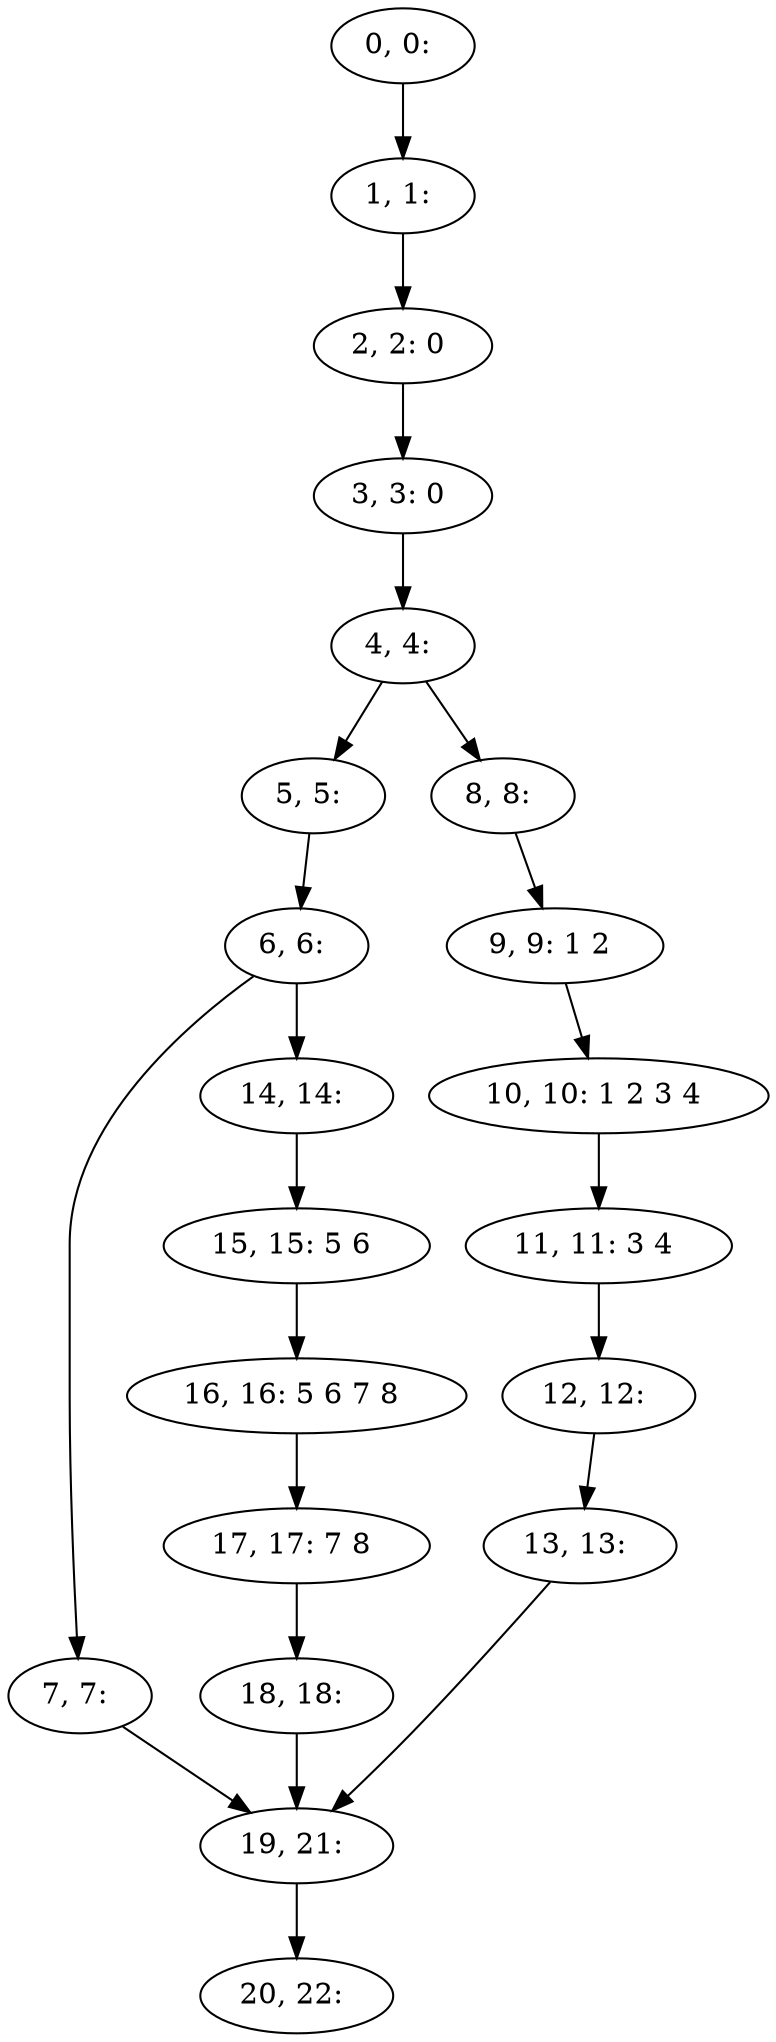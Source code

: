 digraph G {
0[label="0, 0: "];
1[label="1, 1: "];
2[label="2, 2: 0 "];
3[label="3, 3: 0 "];
4[label="4, 4: "];
5[label="5, 5: "];
6[label="6, 6: "];
7[label="7, 7: "];
8[label="8, 8: "];
9[label="9, 9: 1 2 "];
10[label="10, 10: 1 2 3 4 "];
11[label="11, 11: 3 4 "];
12[label="12, 12: "];
13[label="13, 13: "];
14[label="14, 14: "];
15[label="15, 15: 5 6 "];
16[label="16, 16: 5 6 7 8 "];
17[label="17, 17: 7 8 "];
18[label="18, 18: "];
19[label="19, 21: "];
20[label="20, 22: "];
0->1 ;
1->2 ;
2->3 ;
3->4 ;
4->5 ;
4->8 ;
5->6 ;
6->7 ;
6->14 ;
7->19 ;
8->9 ;
9->10 ;
10->11 ;
11->12 ;
12->13 ;
13->19 ;
14->15 ;
15->16 ;
16->17 ;
17->18 ;
18->19 ;
19->20 ;
}
